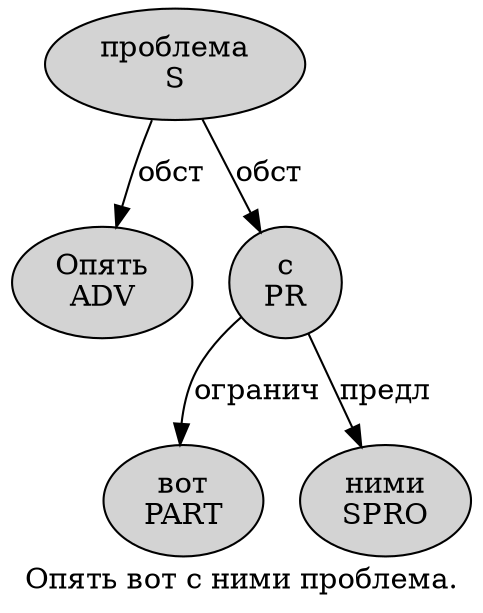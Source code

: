 digraph SENTENCE_2741 {
	graph [label="Опять вот с ними проблема."]
	node [style=filled]
		0 [label="Опять
ADV" color="" fillcolor=lightgray penwidth=1 shape=ellipse]
		1 [label="вот
PART" color="" fillcolor=lightgray penwidth=1 shape=ellipse]
		2 [label="с
PR" color="" fillcolor=lightgray penwidth=1 shape=ellipse]
		3 [label="ними
SPRO" color="" fillcolor=lightgray penwidth=1 shape=ellipse]
		4 [label="проблема
S" color="" fillcolor=lightgray penwidth=1 shape=ellipse]
			2 -> 1 [label="огранич"]
			2 -> 3 [label="предл"]
			4 -> 0 [label="обст"]
			4 -> 2 [label="обст"]
}